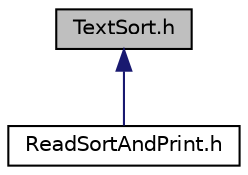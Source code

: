 digraph "TextSort.h"
{
  edge [fontname="Helvetica",fontsize="10",labelfontname="Helvetica",labelfontsize="10"];
  node [fontname="Helvetica",fontsize="10",shape=record];
  Node10 [label="TextSort.h",height=0.2,width=0.4,color="black", fillcolor="grey75", style="filled", fontcolor="black"];
  Node10 -> Node11 [dir="back",color="midnightblue",fontsize="10",style="solid",fontname="Helvetica"];
  Node11 [label="ReadSortAndPrint.h",height=0.2,width=0.4,color="black", fillcolor="white", style="filled",URL="$ReadSortAndPrint_8h.html",tooltip="contains one function which reads file, sortes it and prints in stdin "];
}
